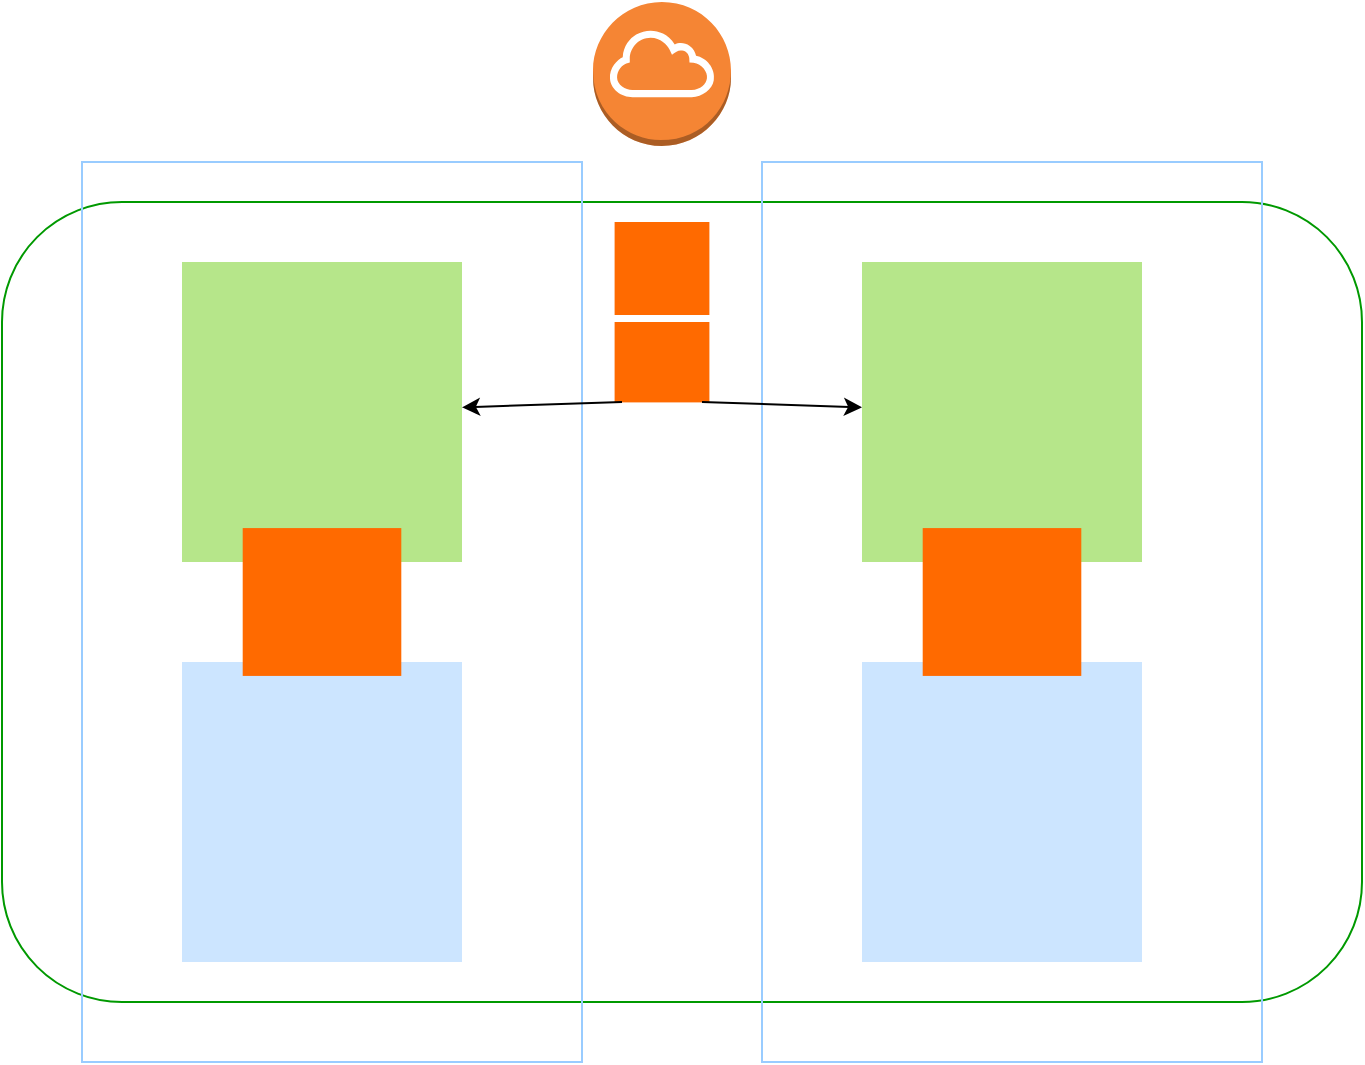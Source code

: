 <mxfile version="24.9.1">
  <diagram name="Page-1" id="8om4XGoVVmO6UqVX-477">
    <mxGraphModel dx="1434" dy="738" grid="1" gridSize="10" guides="1" tooltips="1" connect="1" arrows="1" fold="1" page="1" pageScale="1" pageWidth="850" pageHeight="1100" math="0" shadow="0">
      <root>
        <mxCell id="0" />
        <mxCell id="1" parent="0" />
        <mxCell id="qTCCPmzDSpSoUlZGbgqN-2" value="" style="rounded=1;whiteSpace=wrap;html=1;fillColor=none;strokeColor=#009900;" vertex="1" parent="1">
          <mxGeometry x="80" y="220" width="680" height="400" as="geometry" />
        </mxCell>
        <mxCell id="qTCCPmzDSpSoUlZGbgqN-3" value="" style="rounded=0;whiteSpace=wrap;html=1;fillColor=none;strokeColor=#99CCFF;" vertex="1" parent="1">
          <mxGeometry x="120" y="200" width="250" height="450" as="geometry" />
        </mxCell>
        <mxCell id="qTCCPmzDSpSoUlZGbgqN-4" value="" style="rounded=0;whiteSpace=wrap;html=1;labelBackgroundColor=none;fillColor=#B6E68A;align=left;gradientColor=none;strokeColor=none;" vertex="1" parent="1">
          <mxGeometry x="170" y="250" width="140" height="150" as="geometry" />
        </mxCell>
        <mxCell id="qTCCPmzDSpSoUlZGbgqN-6" value="" style="rounded=0;whiteSpace=wrap;html=1;strokeColor=none;fillColor=#CCE5FF;" vertex="1" parent="1">
          <mxGeometry x="170" y="450" width="140" height="150" as="geometry" />
        </mxCell>
        <mxCell id="qTCCPmzDSpSoUlZGbgqN-7" value="" style="rounded=0;whiteSpace=wrap;html=1;fillColor=none;strokeColor=#99CCFF;" vertex="1" parent="1">
          <mxGeometry x="460" y="200" width="250" height="450" as="geometry" />
        </mxCell>
        <mxCell id="qTCCPmzDSpSoUlZGbgqN-8" value="" style="rounded=0;whiteSpace=wrap;html=1;labelBackgroundColor=none;fillColor=#B6E68A;align=left;gradientColor=none;strokeColor=none;" vertex="1" parent="1">
          <mxGeometry x="510" y="250" width="140" height="150" as="geometry" />
        </mxCell>
        <mxCell id="qTCCPmzDSpSoUlZGbgqN-9" value="" style="rounded=0;whiteSpace=wrap;html=1;strokeColor=none;fillColor=#CCE5FF;" vertex="1" parent="1">
          <mxGeometry x="510" y="450" width="140" height="150" as="geometry" />
        </mxCell>
        <mxCell id="qTCCPmzDSpSoUlZGbgqN-10" value="" style="points=[];aspect=fixed;html=1;align=center;shadow=0;dashed=0;fillColor=#FF6A00;strokeColor=none;shape=mxgraph.alibaba_cloud.clb_classic_load_balancer_01;" vertex="1" parent="1">
          <mxGeometry x="386.3" y="280" width="47.4" height="40.2" as="geometry" />
        </mxCell>
        <mxCell id="qTCCPmzDSpSoUlZGbgqN-12" value="" style="endArrow=classic;html=1;rounded=0;exitX=0.078;exitY=0.995;exitDx=0;exitDy=0;exitPerimeter=0;" edge="1" parent="1" source="qTCCPmzDSpSoUlZGbgqN-10" target="qTCCPmzDSpSoUlZGbgqN-4">
          <mxGeometry width="50" height="50" relative="1" as="geometry">
            <mxPoint x="400" y="510" as="sourcePoint" />
            <mxPoint x="450" y="460" as="targetPoint" />
          </mxGeometry>
        </mxCell>
        <mxCell id="qTCCPmzDSpSoUlZGbgqN-14" value="" style="endArrow=classic;html=1;rounded=0;" edge="1" parent="1" target="qTCCPmzDSpSoUlZGbgqN-8">
          <mxGeometry width="50" height="50" relative="1" as="geometry">
            <mxPoint x="430" y="320" as="sourcePoint" />
            <mxPoint x="358.7" y="338.2" as="targetPoint" />
            <Array as="points" />
          </mxGeometry>
        </mxCell>
        <mxCell id="qTCCPmzDSpSoUlZGbgqN-15" value="" style="outlineConnect=0;dashed=0;verticalLabelPosition=bottom;verticalAlign=top;align=center;html=1;shape=mxgraph.aws3.internet_gateway;fillColor=#F58534;gradientColor=none;" vertex="1" parent="1">
          <mxGeometry x="375.5" y="120" width="69" height="72" as="geometry" />
        </mxCell>
        <mxCell id="qTCCPmzDSpSoUlZGbgqN-16" value="" style="points=[];aspect=fixed;html=1;align=center;shadow=0;dashed=0;fillColor=#FF6A00;strokeColor=none;shape=mxgraph.alibaba_cloud.ecs_elastic_compute_service;" vertex="1" parent="1">
          <mxGeometry x="200.35" y="383.04" width="79.3" height="73.92" as="geometry" />
        </mxCell>
        <mxCell id="qTCCPmzDSpSoUlZGbgqN-18" value="" style="points=[];aspect=fixed;html=1;align=center;shadow=0;dashed=0;fillColor=#FF6A00;strokeColor=none;shape=mxgraph.alibaba_cloud.ecs_elastic_compute_service;" vertex="1" parent="1">
          <mxGeometry x="540.35" y="383.04" width="79.3" height="73.92" as="geometry" />
        </mxCell>
        <mxCell id="qTCCPmzDSpSoUlZGbgqN-19" value="" style="points=[];aspect=fixed;html=1;align=center;shadow=0;dashed=0;fillColor=#FF6A00;strokeColor=none;shape=mxgraph.alibaba_cloud.eip_elastic_ip_address;" vertex="1" parent="1">
          <mxGeometry x="386.3" y="230" width="47.4" height="46.5" as="geometry" />
        </mxCell>
      </root>
    </mxGraphModel>
  </diagram>
</mxfile>

